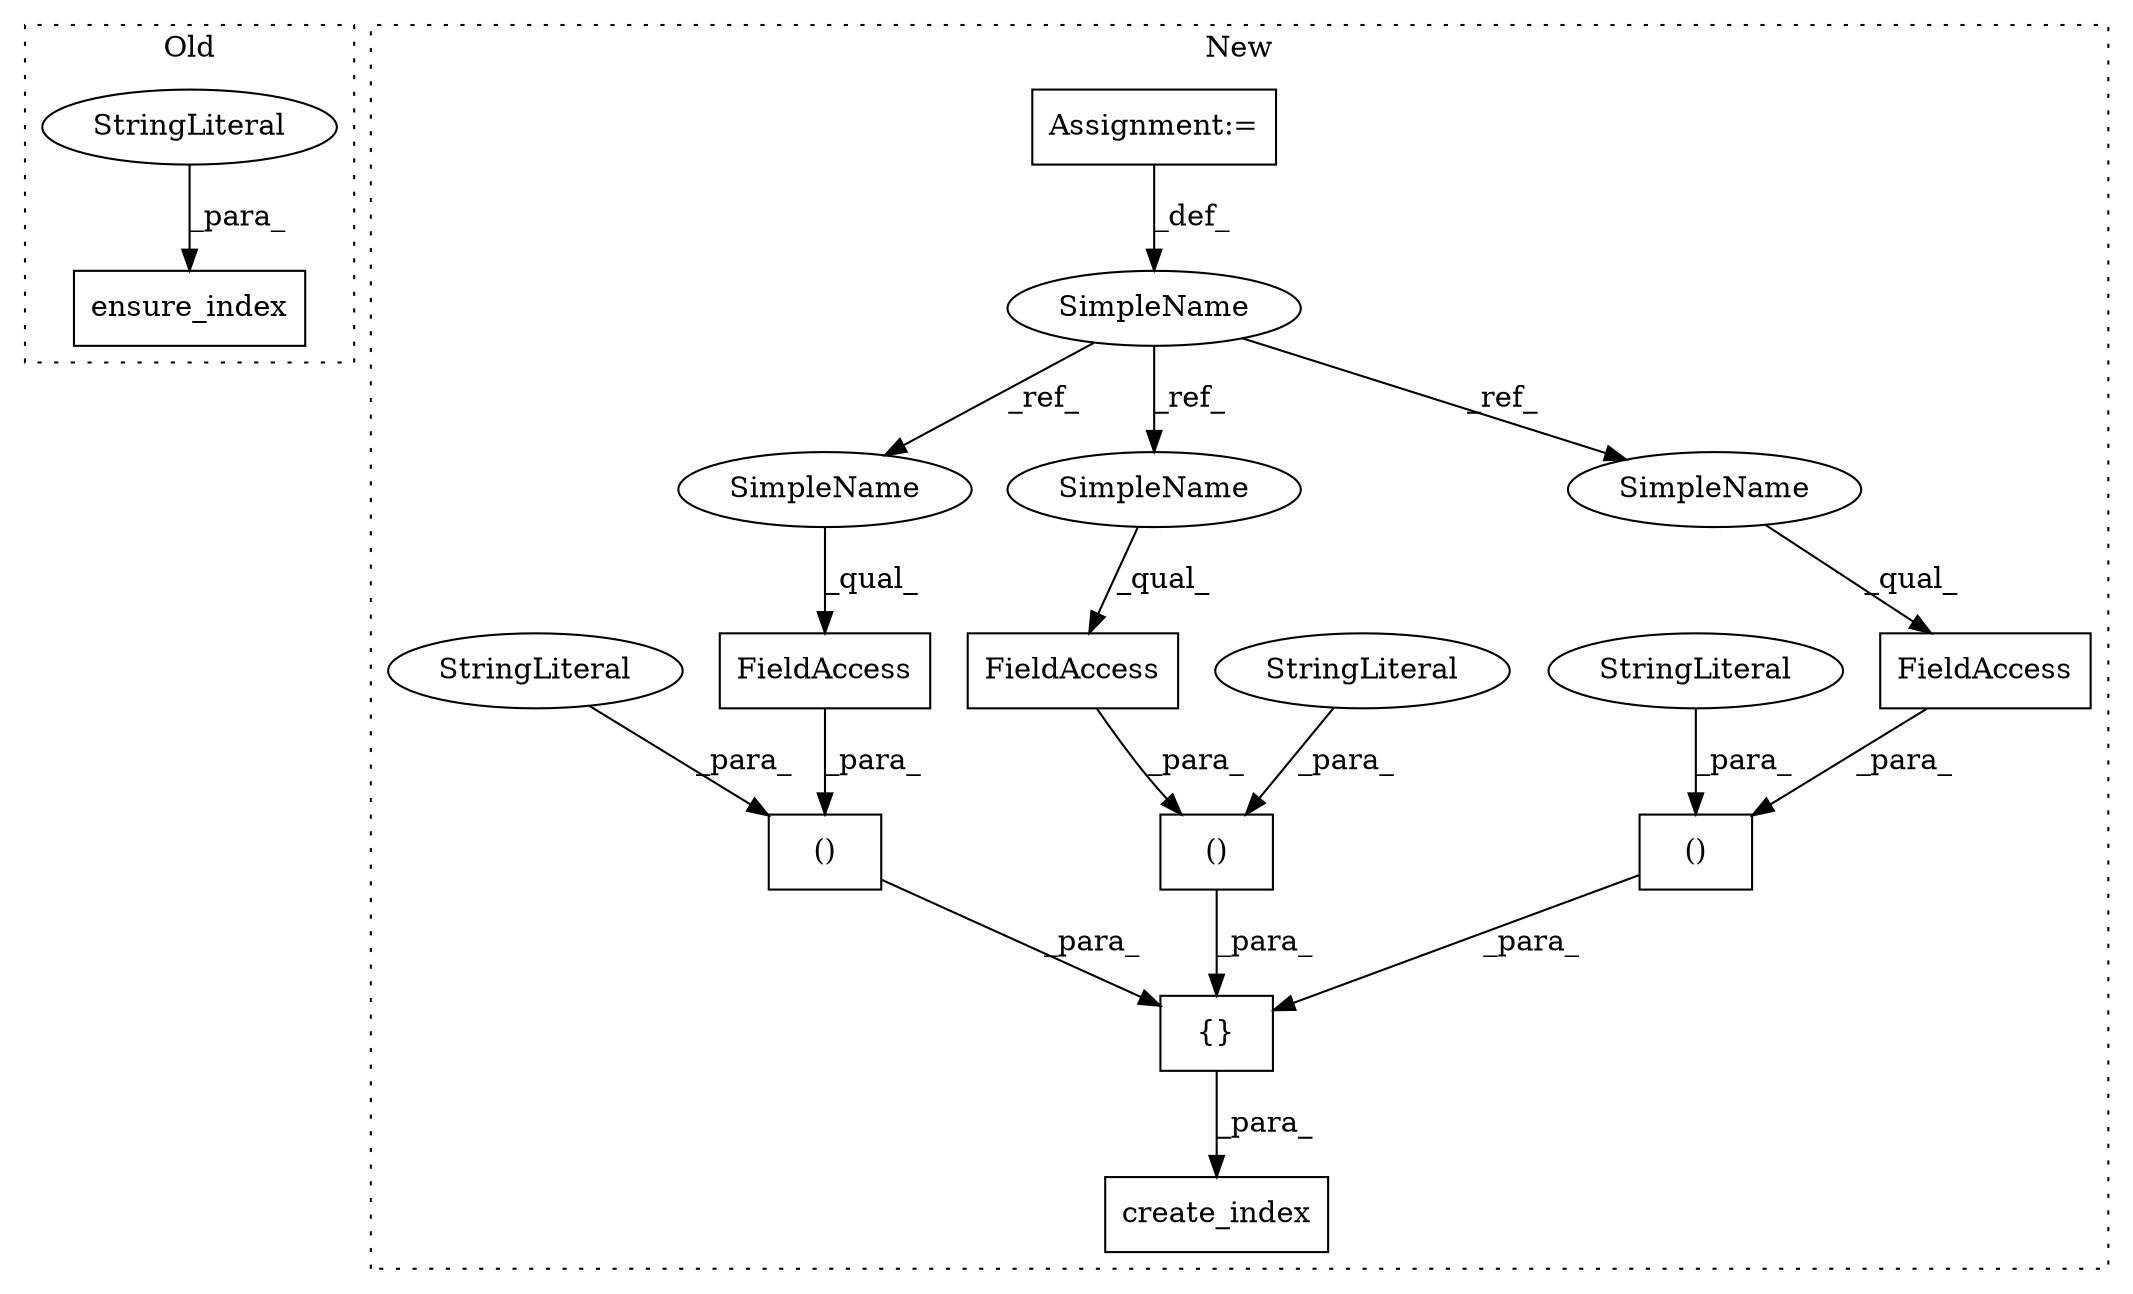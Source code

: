 digraph G {
subgraph cluster0 {
1 [label="ensure_index" a="32" s="9362,9381" l="13,1" shape="box"];
9 [label="StringLiteral" a="45" s="9375" l="6" shape="ellipse"];
label = "Old";
style="dotted";
}
subgraph cluster1 {
2 [label="()" a="106" s="9977" l="42" shape="box"];
3 [label="{}" a="4" s="9928,10068" l="6,2" shape="box"];
4 [label="()" a="106" s="10026" l="42" shape="box"];
5 [label="FieldAccess" a="22" s="10002" l="17" shape="box"];
6 [label="SimpleName" a="42" s="9509" l="7" shape="ellipse"];
7 [label="FieldAccess" a="22" s="10051" l="17" shape="box"];
8 [label="create_index" a="32" s="9906,10070" l="13,1" shape="box"];
10 [label="Assignment:=" a="7" s="9509" l="7" shape="box"];
11 [label="StringLiteral" a="45" s="9977" l="12" shape="ellipse"];
12 [label="StringLiteral" a="45" s="10026" l="12" shape="ellipse"];
13 [label="()" a="106" s="9934" l="36" shape="box"];
14 [label="FieldAccess" a="22" s="9953" l="17" shape="box"];
15 [label="StringLiteral" a="45" s="9934" l="6" shape="ellipse"];
16 [label="SimpleName" a="42" s="10051" l="7" shape="ellipse"];
17 [label="SimpleName" a="42" s="9953" l="7" shape="ellipse"];
18 [label="SimpleName" a="42" s="10002" l="7" shape="ellipse"];
label = "New";
style="dotted";
}
2 -> 3 [label="_para_"];
3 -> 8 [label="_para_"];
4 -> 3 [label="_para_"];
5 -> 2 [label="_para_"];
6 -> 16 [label="_ref_"];
6 -> 18 [label="_ref_"];
6 -> 17 [label="_ref_"];
7 -> 4 [label="_para_"];
9 -> 1 [label="_para_"];
10 -> 6 [label="_def_"];
11 -> 2 [label="_para_"];
12 -> 4 [label="_para_"];
13 -> 3 [label="_para_"];
14 -> 13 [label="_para_"];
15 -> 13 [label="_para_"];
16 -> 7 [label="_qual_"];
17 -> 14 [label="_qual_"];
18 -> 5 [label="_qual_"];
}